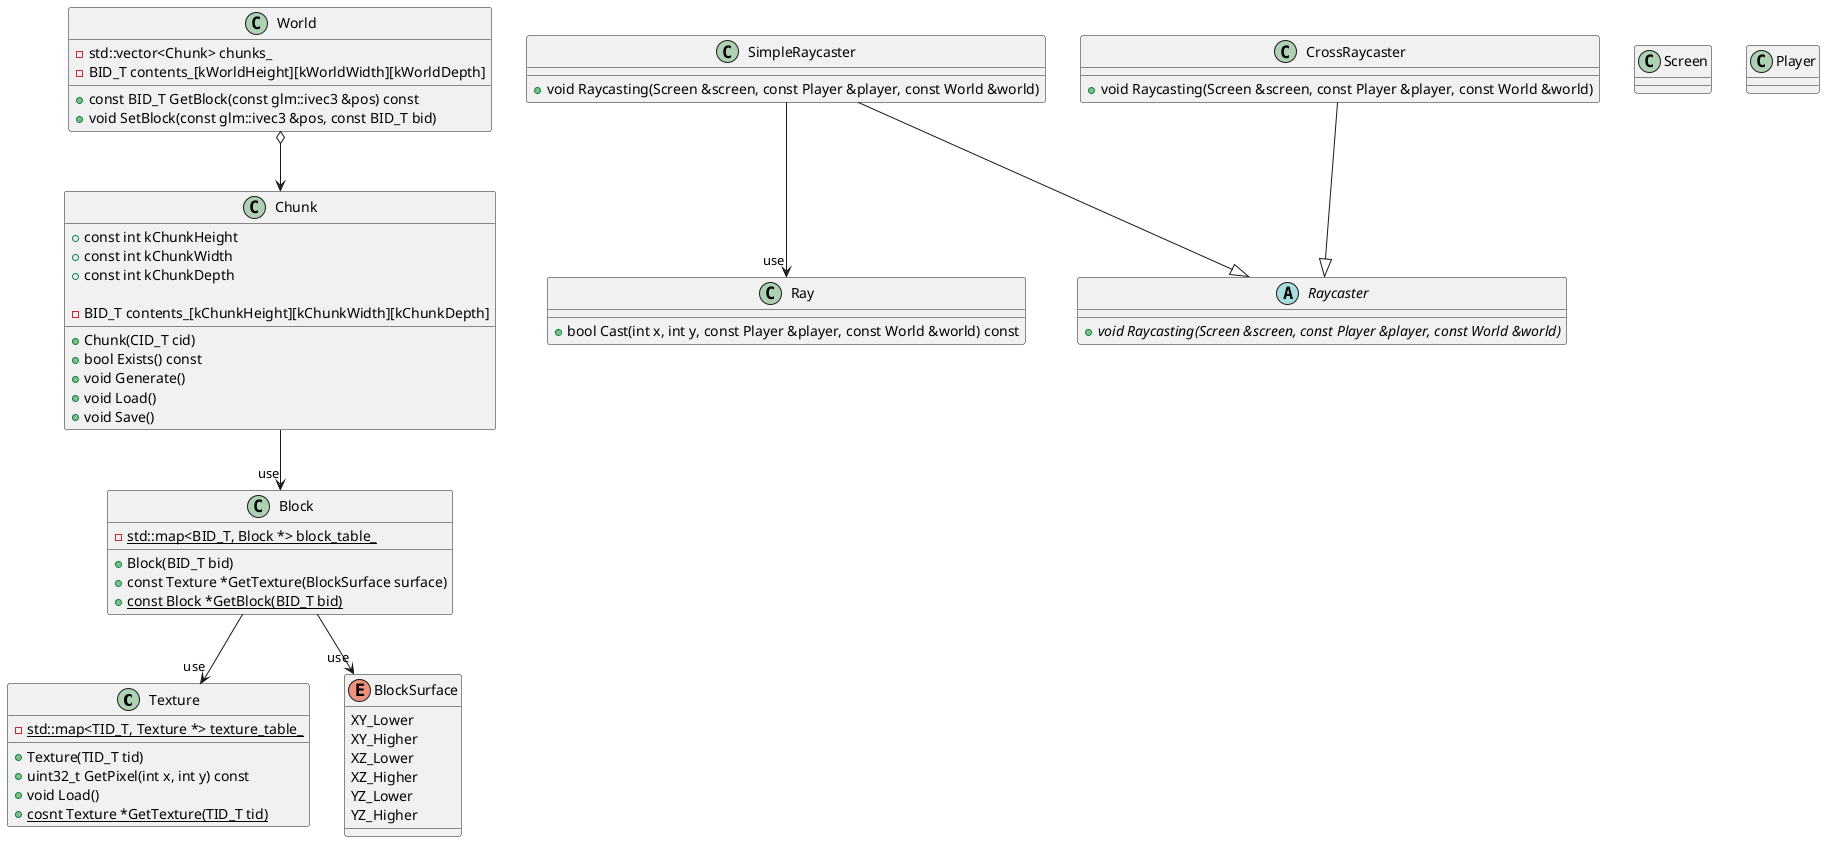 @startuml

class Texture {
    - {static} std::map<TID_T, Texture *> texture_table_

    + Texture(TID_T tid)
    + uint32_t GetPixel(int x, int y) const
    + void Load()
    + {static} cosnt Texture *GetTexture(TID_T tid)
}

enum BlockSurface {
    XY_Lower
    XY_Higher
    XZ_Lower
    XZ_Higher
    YZ_Lower
    YZ_Higher
}

class Block {
    - {static} std::map<BID_T, Block *> block_table_

    + Block(BID_T bid)
    + const Texture *GetTexture(BlockSurface surface)
    + {static} const Block *GetBlock(BID_T bid)
}

Block --> "use" Texture
Block --> "use" BlockSurface

class World {
    - std::vector<Chunk> chunks_
    - BID_T contents_[kWorldHeight][kWorldWidth][kWorldDepth]

    + const BID_T GetBlock(const glm::ivec3 &pos) const
    + void SetBlock(const glm::ivec3 &pos, const BID_T bid)
}
class Chunk {
    + const int kChunkHeight
    + const int kChunkWidth
    + const int kChunkDepth

    - BID_T contents_[kChunkHeight][kChunkWidth][kChunkDepth]

    + Chunk(CID_T cid)
    + bool Exists() const
    + void Generate()
    + void Load()
    + void Save()
}

World o--> Chunk
Chunk --> "use" Block

class Ray {
    + bool Cast(int x, int y, const Player &player, const World &world) const
}
abstract Raycaster {
    + {abstract} void Raycasting(Screen &screen, const Player &player, const World &world)
}
class SimpleRaycaster {
    + void Raycasting(Screen &screen, const Player &player, const World &world)
}
class CrossRaycaster {
    + void Raycasting(Screen &screen, const Player &player, const World &world)
}

SimpleRaycaster --|> Raycaster
CrossRaycaster --|> Raycaster
SimpleRaycaster --> "use" Ray

class Screen { }
class Player { }

@enduml

